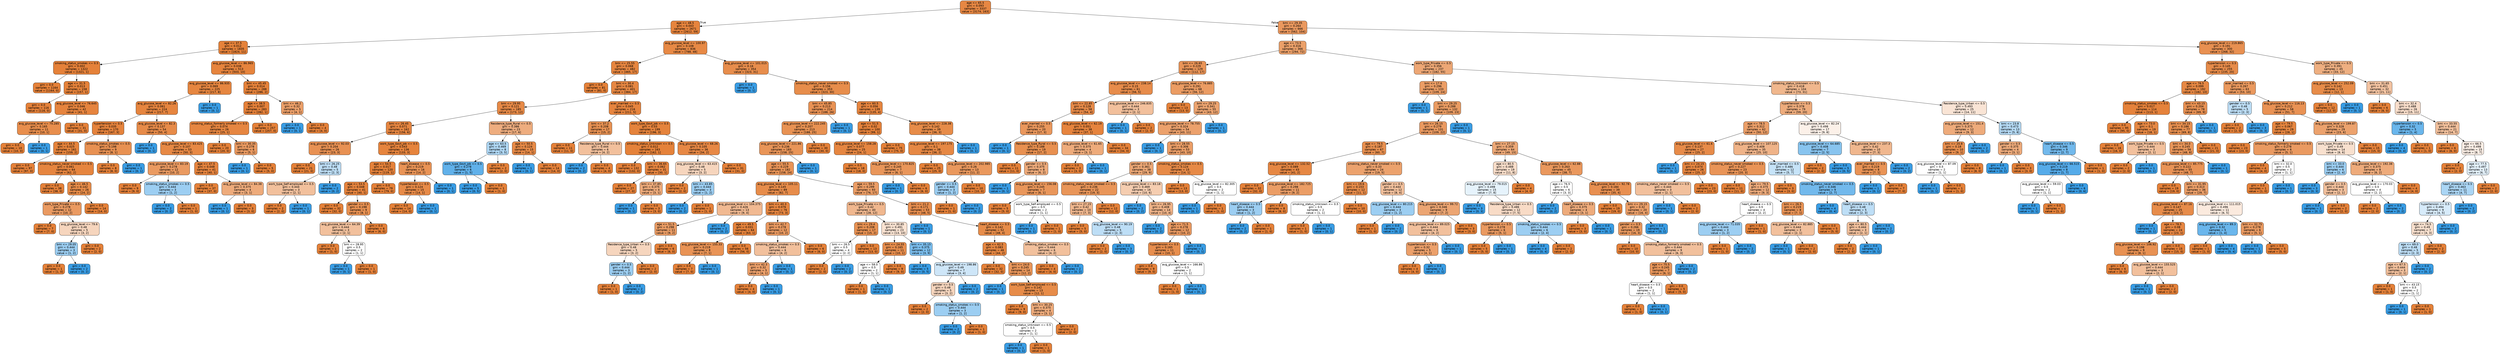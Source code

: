 digraph Tree {
node [shape=box, style="filled, rounded", color="black", fontname="helvetica"] ;
edge [fontname="helvetica"] ;
0 [label="age <= 65.5\ngini = 0.093\nsamples = 3337\nvalue = [3174, 163]", fillcolor="#e68743"] ;
1 [label="age <= 48.5\ngini = 0.043\nsamples = 2671\nvalue = [2612, 59]", fillcolor="#e6843d"] ;
0 -> 1 [labeldistance=2.5, labelangle=45, headlabel="True"] ;
2 [label="age <= 37.5\ngini = 0.012\nsamples = 1835\nvalue = [1824, 11]", fillcolor="#e5823a"] ;
1 -> 2 ;
3 [label="smoking_status_smokes <= 0.5\ngini = 0.002\nsamples = 1322\nvalue = [1321, 1]", fillcolor="#e58139"] ;
2 -> 3 ;
4 [label="gini = 0.0\nsamples = 1164\nvalue = [1164, 0]", fillcolor="#e58139"] ;
3 -> 4 ;
5 [label="age <= 31.5\ngini = 0.013\nsamples = 158\nvalue = [157, 1]", fillcolor="#e5823a"] ;
3 -> 5 ;
6 [label="gini = 0.0\nsamples = 116\nvalue = [116, 0]", fillcolor="#e58139"] ;
5 -> 6 ;
7 [label="avg_glucose_level <= 76.645\ngini = 0.046\nsamples = 42\nvalue = [41, 1]", fillcolor="#e6843e"] ;
5 -> 7 ;
8 [label="avg_glucose_level <= 75.285\ngini = 0.165\nsamples = 11\nvalue = [10, 1]", fillcolor="#e88e4d"] ;
7 -> 8 ;
9 [label="gini = 0.0\nsamples = 10\nvalue = [10, 0]", fillcolor="#e58139"] ;
8 -> 9 ;
10 [label="gini = 0.0\nsamples = 1\nvalue = [0, 1]", fillcolor="#399de5"] ;
8 -> 10 ;
11 [label="gini = 0.0\nsamples = 31\nvalue = [31, 0]", fillcolor="#e58139"] ;
7 -> 11 ;
12 [label="avg_glucose_level <= 86.965\ngini = 0.038\nsamples = 513\nvalue = [503, 10]", fillcolor="#e6843d"] ;
2 -> 12 ;
13 [label="avg_glucose_level <= 86.935\ngini = 0.069\nsamples = 225\nvalue = [217, 8]", fillcolor="#e68640"] ;
12 -> 13 ;
14 [label="avg_glucose_level <= 82.26\ngini = 0.061\nsamples = 224\nvalue = [217, 7]", fillcolor="#e6853f"] ;
13 -> 14 ;
15 [label="hypertension <= 0.5\ngini = 0.035\nsamples = 170\nvalue = [167, 3]", fillcolor="#e5833d"] ;
14 -> 15 ;
16 [label="age <= 44.5\ngini = 0.025\nsamples = 161\nvalue = [159, 2]", fillcolor="#e5833b"] ;
15 -> 16 ;
17 [label="gini = 0.0\nsamples = 97\nvalue = [97, 0]", fillcolor="#e58139"] ;
16 -> 17 ;
18 [label="smoking_status_never smoked <= 0.5\ngini = 0.061\nsamples = 64\nvalue = [62, 2]", fillcolor="#e6853f"] ;
16 -> 18 ;
19 [label="gini = 0.0\nsamples = 38\nvalue = [38, 0]", fillcolor="#e58139"] ;
18 -> 19 ;
20 [label="age <= 46.5\ngini = 0.142\nsamples = 26\nvalue = [24, 2]", fillcolor="#e78c49"] ;
18 -> 20 ;
21 [label="work_type_Private <= 0.5\ngini = 0.278\nsamples = 12\nvalue = [10, 2]", fillcolor="#ea9a61"] ;
20 -> 21 ;
22 [label="gini = 0.0\nsamples = 7\nvalue = [7, 0]", fillcolor="#e58139"] ;
21 -> 22 ;
23 [label="avg_glucose_level <= 79.6\ngini = 0.48\nsamples = 5\nvalue = [3, 2]", fillcolor="#f6d5bd"] ;
21 -> 23 ;
24 [label="bmi <= 29.05\ngini = 0.444\nsamples = 3\nvalue = [1, 2]", fillcolor="#9ccef2"] ;
23 -> 24 ;
25 [label="gini = 0.0\nsamples = 1\nvalue = [1, 0]", fillcolor="#e58139"] ;
24 -> 25 ;
26 [label="gini = 0.0\nsamples = 2\nvalue = [0, 2]", fillcolor="#399de5"] ;
24 -> 26 ;
27 [label="gini = 0.0\nsamples = 2\nvalue = [2, 0]", fillcolor="#e58139"] ;
23 -> 27 ;
28 [label="gini = 0.0\nsamples = 14\nvalue = [14, 0]", fillcolor="#e58139"] ;
20 -> 28 ;
29 [label="smoking_status_smokes <= 0.5\ngini = 0.198\nsamples = 9\nvalue = [8, 1]", fillcolor="#e89152"] ;
15 -> 29 ;
30 [label="gini = 0.0\nsamples = 8\nvalue = [8, 0]", fillcolor="#e58139"] ;
29 -> 30 ;
31 [label="gini = 0.0\nsamples = 1\nvalue = [0, 1]", fillcolor="#399de5"] ;
29 -> 31 ;
32 [label="avg_glucose_level <= 82.3\ngini = 0.137\nsamples = 54\nvalue = [50, 4]", fillcolor="#e78b49"] ;
14 -> 32 ;
33 [label="gini = 0.0\nsamples = 1\nvalue = [0, 1]", fillcolor="#399de5"] ;
32 -> 33 ;
34 [label="avg_glucose_level <= 83.425\ngini = 0.107\nsamples = 53\nvalue = [50, 3]", fillcolor="#e78945"] ;
32 -> 34 ;
35 [label="avg_glucose_level <= 83.19\ngini = 0.278\nsamples = 12\nvalue = [10, 2]", fillcolor="#ea9a61"] ;
34 -> 35 ;
36 [label="gini = 0.0\nsamples = 9\nvalue = [9, 0]", fillcolor="#e58139"] ;
35 -> 36 ;
37 [label="smoking_status_smokes <= 0.5\ngini = 0.444\nsamples = 3\nvalue = [1, 2]", fillcolor="#9ccef2"] ;
35 -> 37 ;
38 [label="gini = 0.0\nsamples = 2\nvalue = [0, 2]", fillcolor="#399de5"] ;
37 -> 38 ;
39 [label="gini = 0.0\nsamples = 1\nvalue = [1, 0]", fillcolor="#e58139"] ;
37 -> 39 ;
40 [label="age <= 47.5\ngini = 0.048\nsamples = 41\nvalue = [40, 1]", fillcolor="#e6843e"] ;
34 -> 40 ;
41 [label="gini = 0.0\nsamples = 37\nvalue = [37, 0]", fillcolor="#e58139"] ;
40 -> 41 ;
42 [label="avg_glucose_level <= 84.38\ngini = 0.375\nsamples = 4\nvalue = [3, 1]", fillcolor="#eeab7b"] ;
40 -> 42 ;
43 [label="gini = 0.0\nsamples = 1\nvalue = [0, 1]", fillcolor="#399de5"] ;
42 -> 43 ;
44 [label="gini = 0.0\nsamples = 3\nvalue = [3, 0]", fillcolor="#e58139"] ;
42 -> 44 ;
45 [label="gini = 0.0\nsamples = 1\nvalue = [0, 1]", fillcolor="#399de5"] ;
13 -> 45 ;
46 [label="bmi <= 45.45\ngini = 0.014\nsamples = 288\nvalue = [286, 2]", fillcolor="#e5823a"] ;
12 -> 46 ;
47 [label="age <= 38.5\ngini = 0.007\nsamples = 283\nvalue = [282, 1]", fillcolor="#e5813a"] ;
46 -> 47 ;
48 [label="smoking_status_formerly smoked <= 0.5\ngini = 0.074\nsamples = 26\nvalue = [25, 1]", fillcolor="#e68641"] ;
47 -> 48 ;
49 [label="gini = 0.0\nsamples = 20\nvalue = [20, 0]", fillcolor="#e58139"] ;
48 -> 49 ;
50 [label="bmi <= 30.35\ngini = 0.278\nsamples = 6\nvalue = [5, 1]", fillcolor="#ea9a61"] ;
48 -> 50 ;
51 [label="gini = 0.0\nsamples = 1\nvalue = [0, 1]", fillcolor="#399de5"] ;
50 -> 51 ;
52 [label="gini = 0.0\nsamples = 5\nvalue = [5, 0]", fillcolor="#e58139"] ;
50 -> 52 ;
53 [label="gini = 0.0\nsamples = 257\nvalue = [257, 0]", fillcolor="#e58139"] ;
47 -> 53 ;
54 [label="bmi <= 46.2\ngini = 0.32\nsamples = 5\nvalue = [4, 1]", fillcolor="#eca06a"] ;
46 -> 54 ;
55 [label="gini = 0.0\nsamples = 1\nvalue = [0, 1]", fillcolor="#399de5"] ;
54 -> 55 ;
56 [label="gini = 0.0\nsamples = 4\nvalue = [4, 0]", fillcolor="#e58139"] ;
54 -> 56 ;
57 [label="avg_glucose_level <= 100.97\ngini = 0.108\nsamples = 836\nvalue = [788, 48]", fillcolor="#e78945"] ;
1 -> 57 ;
58 [label="bmi <= 25.55\ngini = 0.068\nsamples = 482\nvalue = [465, 17]", fillcolor="#e68640"] ;
57 -> 58 ;
59 [label="gini = 0.0\nsamples = 81\nvalue = [81, 0]", fillcolor="#e58139"] ;
58 -> 59 ;
60 [label="bmi <= 30.4\ngini = 0.081\nsamples = 401\nvalue = [384, 17]", fillcolor="#e68742"] ;
58 -> 60 ;
61 [label="bmi <= 29.95\ngini = 0.121\nsamples = 185\nvalue = [173, 12]", fillcolor="#e78a47"] ;
60 -> 61 ;
62 [label="bmi <= 26.45\ngini = 0.071\nsamples = 162\nvalue = [156, 6]", fillcolor="#e68641"] ;
61 -> 62 ;
63 [label="avg_glucose_level <= 92.03\ngini = 0.204\nsamples = 26\nvalue = [23, 3]", fillcolor="#e89153"] ;
62 -> 63 ;
64 [label="gini = 0.0\nsamples = 21\nvalue = [21, 0]", fillcolor="#e58139"] ;
63 -> 64 ;
65 [label="bmi <= 26.25\ngini = 0.48\nsamples = 5\nvalue = [2, 3]", fillcolor="#bddef6"] ;
63 -> 65 ;
66 [label="work_type_Self-employed <= 0.5\ngini = 0.444\nsamples = 3\nvalue = [2, 1]", fillcolor="#f2c09c"] ;
65 -> 66 ;
67 [label="gini = 0.0\nsamples = 2\nvalue = [2, 0]", fillcolor="#e58139"] ;
66 -> 67 ;
68 [label="gini = 0.0\nsamples = 1\nvalue = [0, 1]", fillcolor="#399de5"] ;
66 -> 68 ;
69 [label="gini = 0.0\nsamples = 2\nvalue = [0, 2]", fillcolor="#399de5"] ;
65 -> 69 ;
70 [label="work_type_Govt_job <= 0.5\ngini = 0.043\nsamples = 136\nvalue = [133, 3]", fillcolor="#e6843d"] ;
62 -> 70 ;
71 [label="age <= 54.5\ngini = 0.017\nsamples = 120\nvalue = [119, 1]", fillcolor="#e5823b"] ;
70 -> 71 ;
72 [label="age <= 53.5\ngini = 0.048\nsamples = 41\nvalue = [40, 1]", fillcolor="#e6843e"] ;
71 -> 72 ;
73 [label="gini = 0.0\nsamples = 32\nvalue = [32, 0]", fillcolor="#e58139"] ;
72 -> 73 ;
74 [label="gender <= 0.5\ngini = 0.198\nsamples = 9\nvalue = [8, 1]", fillcolor="#e89152"] ;
72 -> 74 ;
75 [label="avg_glucose_level <= 64.39\ngini = 0.444\nsamples = 3\nvalue = [2, 1]", fillcolor="#f2c09c"] ;
74 -> 75 ;
76 [label="gini = 0.0\nsamples = 1\nvalue = [1, 0]", fillcolor="#e58139"] ;
75 -> 76 ;
77 [label="bmi <= 28.95\ngini = 0.5\nsamples = 2\nvalue = [1, 1]", fillcolor="#ffffff"] ;
75 -> 77 ;
78 [label="gini = 0.0\nsamples = 1\nvalue = [0, 1]", fillcolor="#399de5"] ;
77 -> 78 ;
79 [label="gini = 0.0\nsamples = 1\nvalue = [1, 0]", fillcolor="#e58139"] ;
77 -> 79 ;
80 [label="gini = 0.0\nsamples = 6\nvalue = [6, 0]", fillcolor="#e58139"] ;
74 -> 80 ;
81 [label="gini = 0.0\nsamples = 79\nvalue = [79, 0]", fillcolor="#e58139"] ;
71 -> 81 ;
82 [label="heart_disease <= 0.5\ngini = 0.219\nsamples = 16\nvalue = [14, 2]", fillcolor="#e99355"] ;
70 -> 82 ;
83 [label="hypertension <= 0.5\ngini = 0.124\nsamples = 15\nvalue = [14, 1]", fillcolor="#e78a47"] ;
82 -> 83 ;
84 [label="gini = 0.0\nsamples = 14\nvalue = [14, 0]", fillcolor="#e58139"] ;
83 -> 84 ;
85 [label="gini = 0.0\nsamples = 1\nvalue = [0, 1]", fillcolor="#399de5"] ;
83 -> 85 ;
86 [label="gini = 0.0\nsamples = 1\nvalue = [0, 1]", fillcolor="#399de5"] ;
82 -> 86 ;
87 [label="Residence_type_Rural <= 0.5\ngini = 0.386\nsamples = 23\nvalue = [17, 6]", fillcolor="#eead7f"] ;
61 -> 87 ;
88 [label="age <= 63.5\ngini = 0.469\nsamples = 8\nvalue = [3, 5]", fillcolor="#b0d8f5"] ;
87 -> 88 ;
89 [label="work_type_Govt_job <= 0.5\ngini = 0.278\nsamples = 6\nvalue = [1, 5]", fillcolor="#61b1ea"] ;
88 -> 89 ;
90 [label="gini = 0.0\nsamples = 5\nvalue = [0, 5]", fillcolor="#399de5"] ;
89 -> 90 ;
91 [label="gini = 0.0\nsamples = 1\nvalue = [1, 0]", fillcolor="#e58139"] ;
89 -> 91 ;
92 [label="gini = 0.0\nsamples = 2\nvalue = [2, 0]", fillcolor="#e58139"] ;
88 -> 92 ;
93 [label="age <= 50.5\ngini = 0.124\nsamples = 15\nvalue = [14, 1]", fillcolor="#e78a47"] ;
87 -> 93 ;
94 [label="gini = 0.0\nsamples = 1\nvalue = [0, 1]", fillcolor="#399de5"] ;
93 -> 94 ;
95 [label="gini = 0.0\nsamples = 14\nvalue = [14, 0]", fillcolor="#e58139"] ;
93 -> 95 ;
96 [label="ever_married <= 0.5\ngini = 0.045\nsamples = 216\nvalue = [211, 5]", fillcolor="#e6843e"] ;
60 -> 96 ;
97 [label="bmi <= 37.2\ngini = 0.208\nsamples = 17\nvalue = [15, 2]", fillcolor="#e89253"] ;
96 -> 97 ;
98 [label="gini = 0.0\nsamples = 11\nvalue = [11, 0]", fillcolor="#e58139"] ;
97 -> 98 ;
99 [label="Residence_type_Rural <= 0.5\ngini = 0.444\nsamples = 6\nvalue = [4, 2]", fillcolor="#f2c09c"] ;
97 -> 99 ;
100 [label="gini = 0.0\nsamples = 2\nvalue = [0, 2]", fillcolor="#399de5"] ;
99 -> 100 ;
101 [label="gini = 0.0\nsamples = 4\nvalue = [4, 0]", fillcolor="#e58139"] ;
99 -> 101 ;
102 [label="work_type_Govt_job <= 0.5\ngini = 0.03\nsamples = 199\nvalue = [196, 3]", fillcolor="#e5833c"] ;
96 -> 102 ;
103 [label="smoking_status_Unknown <= 0.5\ngini = 0.012\nsamples = 163\nvalue = [162, 1]", fillcolor="#e5823a"] ;
102 -> 103 ;
104 [label="gini = 0.0\nsamples = 132\nvalue = [132, 0]", fillcolor="#e58139"] ;
103 -> 104 ;
105 [label="bmi <= 36.65\ngini = 0.062\nsamples = 31\nvalue = [30, 1]", fillcolor="#e68540"] ;
103 -> 105 ;
106 [label="gini = 0.0\nsamples = 27\nvalue = [27, 0]", fillcolor="#e58139"] ;
105 -> 106 ;
107 [label="bmi <= 37.85\ngini = 0.375\nsamples = 4\nvalue = [3, 1]", fillcolor="#eeab7b"] ;
105 -> 107 ;
108 [label="gini = 0.0\nsamples = 1\nvalue = [0, 1]", fillcolor="#399de5"] ;
107 -> 108 ;
109 [label="gini = 0.0\nsamples = 3\nvalue = [3, 0]", fillcolor="#e58139"] ;
107 -> 109 ;
110 [label="avg_glucose_level <= 68.26\ngini = 0.105\nsamples = 36\nvalue = [34, 2]", fillcolor="#e78845"] ;
102 -> 110 ;
111 [label="avg_glucose_level <= 63.415\ngini = 0.48\nsamples = 5\nvalue = [3, 2]", fillcolor="#f6d5bd"] ;
110 -> 111 ;
112 [label="gini = 0.0\nsamples = 2\nvalue = [2, 0]", fillcolor="#e58139"] ;
111 -> 112 ;
113 [label="bmi <= 43.85\ngini = 0.444\nsamples = 3\nvalue = [1, 2]", fillcolor="#9ccef2"] ;
111 -> 113 ;
114 [label="gini = 0.0\nsamples = 2\nvalue = [0, 2]", fillcolor="#399de5"] ;
113 -> 114 ;
115 [label="gini = 0.0\nsamples = 1\nvalue = [1, 0]", fillcolor="#e58139"] ;
113 -> 115 ;
116 [label="gini = 0.0\nsamples = 31\nvalue = [31, 0]", fillcolor="#e58139"] ;
110 -> 116 ;
117 [label="avg_glucose_level <= 101.015\ngini = 0.16\nsamples = 354\nvalue = [323, 31]", fillcolor="#e78d4c"] ;
57 -> 117 ;
118 [label="gini = 0.0\nsamples = 1\nvalue = [0, 1]", fillcolor="#399de5"] ;
117 -> 118 ;
119 [label="smoking_status_never smoked <= 0.5\ngini = 0.156\nsamples = 353\nvalue = [323, 30]", fillcolor="#e78d4b"] ;
117 -> 119 ;
120 [label="bmi <= 45.85\ngini = 0.213\nsamples = 214\nvalue = [188, 26]", fillcolor="#e99254"] ;
119 -> 120 ;
121 [label="avg_glucose_level <= 222.245\ngini = 0.207\nsamples = 213\nvalue = [188, 25]", fillcolor="#e89253"] ;
120 -> 121 ;
122 [label="avg_glucose_level <= 221.86\ngini = 0.236\nsamples = 183\nvalue = [158, 25]", fillcolor="#e99558"] ;
121 -> 122 ;
123 [label="age <= 55.5\ngini = 0.229\nsamples = 182\nvalue = [158, 24]", fillcolor="#e99457"] ;
122 -> 123 ;
124 [label="avg_glucose_level <= 105.11\ngini = 0.145\nsamples = 89\nvalue = [82, 7]", fillcolor="#e78c4a"] ;
123 -> 124 ;
125 [label="avg_glucose_level <= 104.375\ngini = 0.426\nsamples = 13\nvalue = [9, 4]", fillcolor="#f1b991"] ;
124 -> 125 ;
126 [label="age <= 51.5\ngini = 0.298\nsamples = 11\nvalue = [9, 2]", fillcolor="#eb9d65"] ;
125 -> 126 ;
127 [label="Residence_type_Urban <= 0.5\ngini = 0.48\nsamples = 5\nvalue = [3, 2]", fillcolor="#f6d5bd"] ;
126 -> 127 ;
128 [label="gender <= 0.5\ngini = 0.444\nsamples = 3\nvalue = [1, 2]", fillcolor="#9ccef2"] ;
127 -> 128 ;
129 [label="gini = 0.0\nsamples = 1\nvalue = [1, 0]", fillcolor="#e58139"] ;
128 -> 129 ;
130 [label="gini = 0.0\nsamples = 2\nvalue = [0, 2]", fillcolor="#399de5"] ;
128 -> 130 ;
131 [label="gini = 0.0\nsamples = 2\nvalue = [2, 0]", fillcolor="#e58139"] ;
127 -> 131 ;
132 [label="gini = 0.0\nsamples = 6\nvalue = [6, 0]", fillcolor="#e58139"] ;
126 -> 132 ;
133 [label="gini = 0.0\nsamples = 2\nvalue = [0, 2]", fillcolor="#399de5"] ;
125 -> 133 ;
134 [label="bmi <= 40.3\ngini = 0.076\nsamples = 76\nvalue = [73, 3]", fillcolor="#e68641"] ;
124 -> 134 ;
135 [label="age <= 49.5\ngini = 0.031\nsamples = 64\nvalue = [63, 1]", fillcolor="#e5833c"] ;
134 -> 135 ;
136 [label="avg_glucose_level <= 155.33\ngini = 0.219\nsamples = 8\nvalue = [7, 1]", fillcolor="#e99355"] ;
135 -> 136 ;
137 [label="gini = 0.0\nsamples = 7\nvalue = [7, 0]", fillcolor="#e58139"] ;
136 -> 137 ;
138 [label="gini = 0.0\nsamples = 1\nvalue = [0, 1]", fillcolor="#399de5"] ;
136 -> 138 ;
139 [label="gini = 0.0\nsamples = 56\nvalue = [56, 0]", fillcolor="#e58139"] ;
135 -> 139 ;
140 [label="bmi <= 42.7\ngini = 0.278\nsamples = 12\nvalue = [10, 2]", fillcolor="#ea9a61"] ;
134 -> 140 ;
141 [label="smoking_status_smokes <= 0.5\ngini = 0.444\nsamples = 6\nvalue = [4, 2]", fillcolor="#f2c09c"] ;
140 -> 141 ;
142 [label="bmi <= 42.3\ngini = 0.32\nsamples = 5\nvalue = [4, 1]", fillcolor="#eca06a"] ;
141 -> 142 ;
143 [label="gini = 0.0\nsamples = 4\nvalue = [4, 0]", fillcolor="#e58139"] ;
142 -> 143 ;
144 [label="gini = 0.0\nsamples = 1\nvalue = [0, 1]", fillcolor="#399de5"] ;
142 -> 144 ;
145 [label="gini = 0.0\nsamples = 1\nvalue = [0, 1]", fillcolor="#399de5"] ;
141 -> 145 ;
146 [label="gini = 0.0\nsamples = 6\nvalue = [6, 0]", fillcolor="#e58139"] ;
140 -> 146 ;
147 [label="age <= 59.5\ngini = 0.299\nsamples = 93\nvalue = [76, 17]", fillcolor="#eb9d65"] ;
123 -> 147 ;
148 [label="work_type_Private <= 0.5\ngini = 0.42\nsamples = 40\nvalue = [28, 12]", fillcolor="#f0b78e"] ;
147 -> 148 ;
149 [label="bmi <= 29.4\ngini = 0.208\nsamples = 17\nvalue = [15, 2]", fillcolor="#e89253"] ;
148 -> 149 ;
150 [label="bmi <= 26.5\ngini = 0.5\nsamples = 4\nvalue = [2, 2]", fillcolor="#ffffff"] ;
149 -> 150 ;
151 [label="gini = 0.0\nsamples = 2\nvalue = [2, 0]", fillcolor="#e58139"] ;
150 -> 151 ;
152 [label="gini = 0.0\nsamples = 2\nvalue = [0, 2]", fillcolor="#399de5"] ;
150 -> 152 ;
153 [label="gini = 0.0\nsamples = 13\nvalue = [13, 0]", fillcolor="#e58139"] ;
149 -> 153 ;
154 [label="bmi <= 30.85\ngini = 0.491\nsamples = 23\nvalue = [13, 10]", fillcolor="#f9e2d1"] ;
148 -> 154 ;
155 [label="bmi <= 24.55\ngini = 0.165\nsamples = 11\nvalue = [10, 1]", fillcolor="#e88e4d"] ;
154 -> 155 ;
156 [label="age <= 58.0\ngini = 0.5\nsamples = 2\nvalue = [1, 1]", fillcolor="#ffffff"] ;
155 -> 156 ;
157 [label="gini = 0.0\nsamples = 1\nvalue = [1, 0]", fillcolor="#e58139"] ;
156 -> 157 ;
158 [label="gini = 0.0\nsamples = 1\nvalue = [0, 1]", fillcolor="#399de5"] ;
156 -> 158 ;
159 [label="gini = 0.0\nsamples = 9\nvalue = [9, 0]", fillcolor="#e58139"] ;
155 -> 159 ;
160 [label="bmi <= 35.15\ngini = 0.375\nsamples = 12\nvalue = [3, 9]", fillcolor="#7bbeee"] ;
154 -> 160 ;
161 [label="gini = 0.0\nsamples = 5\nvalue = [0, 5]", fillcolor="#399de5"] ;
160 -> 161 ;
162 [label="avg_glucose_level <= 198.86\ngini = 0.49\nsamples = 7\nvalue = [3, 4]", fillcolor="#cee6f8"] ;
160 -> 162 ;
163 [label="gender <= 0.5\ngini = 0.48\nsamples = 5\nvalue = [3, 2]", fillcolor="#f6d5bd"] ;
162 -> 163 ;
164 [label="gini = 0.0\nsamples = 2\nvalue = [2, 0]", fillcolor="#e58139"] ;
163 -> 164 ;
165 [label="smoking_status_smokes <= 0.5\ngini = 0.444\nsamples = 3\nvalue = [1, 2]", fillcolor="#9ccef2"] ;
163 -> 165 ;
166 [label="gini = 0.0\nsamples = 2\nvalue = [0, 2]", fillcolor="#399de5"] ;
165 -> 166 ;
167 [label="gini = 0.0\nsamples = 1\nvalue = [1, 0]", fillcolor="#e58139"] ;
165 -> 167 ;
168 [label="gini = 0.0\nsamples = 2\nvalue = [0, 2]", fillcolor="#399de5"] ;
162 -> 168 ;
169 [label="bmi <= 21.2\ngini = 0.171\nsamples = 53\nvalue = [48, 5]", fillcolor="#e88e4e"] ;
147 -> 169 ;
170 [label="gini = 0.0\nsamples = 1\nvalue = [0, 1]", fillcolor="#399de5"] ;
169 -> 170 ;
171 [label="heart_disease <= 0.5\ngini = 0.142\nsamples = 52\nvalue = [48, 4]", fillcolor="#e78c49"] ;
169 -> 171 ;
172 [label="age <= 62.5\ngini = 0.083\nsamples = 46\nvalue = [44, 2]", fillcolor="#e68742"] ;
171 -> 172 ;
173 [label="gini = 0.0\nsamples = 32\nvalue = [32, 0]", fillcolor="#e58139"] ;
172 -> 173 ;
174 [label="bmi <= 24.0\ngini = 0.245\nsamples = 14\nvalue = [12, 2]", fillcolor="#e9965a"] ;
172 -> 174 ;
175 [label="gini = 0.0\nsamples = 1\nvalue = [0, 1]", fillcolor="#399de5"] ;
174 -> 175 ;
176 [label="work_type_Self-employed <= 0.5\ngini = 0.142\nsamples = 13\nvalue = [12, 1]", fillcolor="#e78c49"] ;
174 -> 176 ;
177 [label="gini = 0.0\nsamples = 9\nvalue = [9, 0]", fillcolor="#e58139"] ;
176 -> 177 ;
178 [label="bmi <= 30.25\ngini = 0.375\nsamples = 4\nvalue = [3, 1]", fillcolor="#eeab7b"] ;
176 -> 178 ;
179 [label="smoking_status_Unknown <= 0.5\ngini = 0.5\nsamples = 2\nvalue = [1, 1]", fillcolor="#ffffff"] ;
178 -> 179 ;
180 [label="gini = 0.0\nsamples = 1\nvalue = [0, 1]", fillcolor="#399de5"] ;
179 -> 180 ;
181 [label="gini = 0.0\nsamples = 1\nvalue = [1, 0]", fillcolor="#e58139"] ;
179 -> 181 ;
182 [label="gini = 0.0\nsamples = 2\nvalue = [2, 0]", fillcolor="#e58139"] ;
178 -> 182 ;
183 [label="smoking_status_smokes <= 0.5\ngini = 0.444\nsamples = 6\nvalue = [4, 2]", fillcolor="#f2c09c"] ;
171 -> 183 ;
184 [label="gini = 0.0\nsamples = 4\nvalue = [4, 0]", fillcolor="#e58139"] ;
183 -> 184 ;
185 [label="gini = 0.0\nsamples = 2\nvalue = [0, 2]", fillcolor="#399de5"] ;
183 -> 185 ;
186 [label="gini = 0.0\nsamples = 1\nvalue = [0, 1]", fillcolor="#399de5"] ;
122 -> 186 ;
187 [label="gini = 0.0\nsamples = 30\nvalue = [30, 0]", fillcolor="#e58139"] ;
121 -> 187 ;
188 [label="gini = 0.0\nsamples = 1\nvalue = [0, 1]", fillcolor="#399de5"] ;
120 -> 188 ;
189 [label="age <= 60.5\ngini = 0.056\nsamples = 139\nvalue = [135, 4]", fillcolor="#e6853f"] ;
119 -> 189 ;
190 [label="age <= 51.5\ngini = 0.02\nsamples = 100\nvalue = [99, 1]", fillcolor="#e5823b"] ;
189 -> 190 ;
191 [label="avg_glucose_level <= 158.28\ngini = 0.077\nsamples = 25\nvalue = [24, 1]", fillcolor="#e68641"] ;
190 -> 191 ;
192 [label="gini = 0.0\nsamples = 18\nvalue = [18, 0]", fillcolor="#e58139"] ;
191 -> 192 ;
193 [label="avg_glucose_level <= 170.825\ngini = 0.245\nsamples = 7\nvalue = [6, 1]", fillcolor="#e9965a"] ;
191 -> 193 ;
194 [label="gini = 0.0\nsamples = 1\nvalue = [0, 1]", fillcolor="#399de5"] ;
193 -> 194 ;
195 [label="gini = 0.0\nsamples = 6\nvalue = [6, 0]", fillcolor="#e58139"] ;
193 -> 195 ;
196 [label="gini = 0.0\nsamples = 75\nvalue = [75, 0]", fillcolor="#e58139"] ;
190 -> 196 ;
197 [label="avg_glucose_level <= 228.38\ngini = 0.142\nsamples = 39\nvalue = [36, 3]", fillcolor="#e78c49"] ;
189 -> 197 ;
198 [label="avg_glucose_level <= 197.175\ngini = 0.1\nsamples = 38\nvalue = [36, 2]", fillcolor="#e68844"] ;
197 -> 198 ;
199 [label="gini = 0.0\nsamples = 25\nvalue = [25, 0]", fillcolor="#e58139"] ;
198 -> 199 ;
200 [label="avg_glucose_level <= 202.985\ngini = 0.26\nsamples = 13\nvalue = [11, 2]", fillcolor="#ea985d"] ;
198 -> 200 ;
201 [label="gender <= 0.5\ngini = 0.444\nsamples = 3\nvalue = [1, 2]", fillcolor="#9ccef2"] ;
200 -> 201 ;
202 [label="gini = 0.0\nsamples = 1\nvalue = [1, 0]", fillcolor="#e58139"] ;
201 -> 202 ;
203 [label="gini = 0.0\nsamples = 2\nvalue = [0, 2]", fillcolor="#399de5"] ;
201 -> 203 ;
204 [label="gini = 0.0\nsamples = 10\nvalue = [10, 0]", fillcolor="#e58139"] ;
200 -> 204 ;
205 [label="gini = 0.0\nsamples = 1\nvalue = [0, 1]", fillcolor="#399de5"] ;
197 -> 205 ;
206 [label="bmi <= 29.35\ngini = 0.264\nsamples = 666\nvalue = [562, 104]", fillcolor="#ea985e"] ;
0 -> 206 [labeldistance=2.5, labelangle=-45, headlabel="False"] ;
207 [label="age <= 73.5\ngini = 0.316\nsamples = 366\nvalue = [294, 72]", fillcolor="#eba069"] ;
206 -> 207 ;
208 [label="bmi <= 26.65\ngini = 0.229\nsamples = 129\nvalue = [112, 17]", fillcolor="#e99457"] ;
207 -> 208 ;
209 [label="avg_glucose_level <= 238.14\ngini = 0.15\nsamples = 61\nvalue = [56, 5]", fillcolor="#e78c4b"] ;
208 -> 209 ;
210 [label="bmi <= 22.85\ngini = 0.128\nsamples = 58\nvalue = [54, 4]", fillcolor="#e78a48"] ;
209 -> 210 ;
211 [label="ever_married <= 0.5\ngini = 0.255\nsamples = 20\nvalue = [17, 3]", fillcolor="#ea975c"] ;
210 -> 211 ;
212 [label="gini = 0.0\nsamples = 1\nvalue = [0, 1]", fillcolor="#399de5"] ;
211 -> 212 ;
213 [label="Residence_type_Rural <= 0.5\ngini = 0.188\nsamples = 19\nvalue = [17, 2]", fillcolor="#e89050"] ;
211 -> 213 ;
214 [label="gini = 0.0\nsamples = 11\nvalue = [11, 0]", fillcolor="#e58139"] ;
213 -> 214 ;
215 [label="gender <= 0.5\ngini = 0.375\nsamples = 8\nvalue = [6, 2]", fillcolor="#eeab7b"] ;
213 -> 215 ;
216 [label="gini = 0.0\nsamples = 1\nvalue = [0, 1]", fillcolor="#399de5"] ;
215 -> 216 ;
217 [label="avg_glucose_level <= 156.08\ngini = 0.245\nsamples = 7\nvalue = [6, 1]", fillcolor="#e9965a"] ;
215 -> 217 ;
218 [label="gini = 0.0\nsamples = 5\nvalue = [5, 0]", fillcolor="#e58139"] ;
217 -> 218 ;
219 [label="work_type_Self-employed <= 0.5\ngini = 0.5\nsamples = 2\nvalue = [1, 1]", fillcolor="#ffffff"] ;
217 -> 219 ;
220 [label="gini = 0.0\nsamples = 1\nvalue = [0, 1]", fillcolor="#399de5"] ;
219 -> 220 ;
221 [label="gini = 0.0\nsamples = 1\nvalue = [1, 0]", fillcolor="#e58139"] ;
219 -> 221 ;
222 [label="avg_glucose_level <= 62.19\ngini = 0.051\nsamples = 38\nvalue = [37, 1]", fillcolor="#e6843e"] ;
210 -> 222 ;
223 [label="avg_glucose_level <= 61.65\ngini = 0.375\nsamples = 4\nvalue = [3, 1]", fillcolor="#eeab7b"] ;
222 -> 223 ;
224 [label="gini = 0.0\nsamples = 3\nvalue = [3, 0]", fillcolor="#e58139"] ;
223 -> 224 ;
225 [label="gini = 0.0\nsamples = 1\nvalue = [0, 1]", fillcolor="#399de5"] ;
223 -> 225 ;
226 [label="gini = 0.0\nsamples = 34\nvalue = [34, 0]", fillcolor="#e58139"] ;
222 -> 226 ;
227 [label="avg_glucose_level <= 246.835\ngini = 0.444\nsamples = 3\nvalue = [2, 1]", fillcolor="#f2c09c"] ;
209 -> 227 ;
228 [label="gini = 0.0\nsamples = 1\nvalue = [0, 1]", fillcolor="#399de5"] ;
227 -> 228 ;
229 [label="gini = 0.0\nsamples = 2\nvalue = [2, 0]", fillcolor="#e58139"] ;
227 -> 229 ;
230 [label="avg_glucose_level <= 76.885\ngini = 0.291\nsamples = 68\nvalue = [56, 12]", fillcolor="#eb9c63"] ;
208 -> 230 ;
231 [label="gini = 0.0\nsamples = 13\nvalue = [13, 0]", fillcolor="#e58139"] ;
230 -> 231 ;
232 [label="bmi <= 29.25\ngini = 0.341\nsamples = 55\nvalue = [43, 12]", fillcolor="#eca470"] ;
230 -> 232 ;
233 [label="avg_glucose_level <= 78.755\ngini = 0.324\nsamples = 54\nvalue = [43, 11]", fillcolor="#eca16c"] ;
232 -> 233 ;
234 [label="gini = 0.0\nsamples = 1\nvalue = [0, 1]", fillcolor="#399de5"] ;
233 -> 234 ;
235 [label="bmi <= 28.55\ngini = 0.306\nsamples = 53\nvalue = [43, 10]", fillcolor="#eb9e67"] ;
233 -> 235 ;
236 [label="gender <= 0.5\ngini = 0.361\nsamples = 38\nvalue = [29, 9]", fillcolor="#eda876"] ;
235 -> 236 ;
237 [label="smoking_status_never smoked <= 0.5\ngini = 0.236\nsamples = 22\nvalue = [19, 3]", fillcolor="#e99558"] ;
236 -> 237 ;
238 [label="bmi <= 27.15\ngini = 0.42\nsamples = 10\nvalue = [7, 3]", fillcolor="#f0b78e"] ;
237 -> 238 ;
239 [label="gini = 0.0\nsamples = 5\nvalue = [5, 0]", fillcolor="#e58139"] ;
238 -> 239 ;
240 [label="avg_glucose_level <= 90.19\ngini = 0.48\nsamples = 5\nvalue = [2, 3]", fillcolor="#bddef6"] ;
238 -> 240 ;
241 [label="gini = 0.0\nsamples = 2\nvalue = [2, 0]", fillcolor="#e58139"] ;
240 -> 241 ;
242 [label="gini = 0.0\nsamples = 3\nvalue = [0, 3]", fillcolor="#399de5"] ;
240 -> 242 ;
243 [label="gini = 0.0\nsamples = 12\nvalue = [12, 0]", fillcolor="#e58139"] ;
237 -> 243 ;
244 [label="avg_glucose_level <= 83.18\ngini = 0.469\nsamples = 16\nvalue = [10, 6]", fillcolor="#f5cdb0"] ;
236 -> 244 ;
245 [label="gini = 0.0\nsamples = 2\nvalue = [0, 2]", fillcolor="#399de5"] ;
244 -> 245 ;
246 [label="bmi <= 26.95\ngini = 0.408\nsamples = 14\nvalue = [10, 4]", fillcolor="#efb388"] ;
244 -> 246 ;
247 [label="gini = 0.0\nsamples = 2\nvalue = [0, 2]", fillcolor="#399de5"] ;
246 -> 247 ;
248 [label="age <= 71.5\ngini = 0.278\nsamples = 12\nvalue = [10, 2]", fillcolor="#ea9a61"] ;
246 -> 248 ;
249 [label="hypertension <= 0.5\ngini = 0.165\nsamples = 11\nvalue = [10, 1]", fillcolor="#e88e4d"] ;
248 -> 249 ;
250 [label="gini = 0.0\nsamples = 9\nvalue = [9, 0]", fillcolor="#e58139"] ;
249 -> 250 ;
251 [label="avg_glucose_level <= 166.86\ngini = 0.5\nsamples = 2\nvalue = [1, 1]", fillcolor="#ffffff"] ;
249 -> 251 ;
252 [label="gini = 0.0\nsamples = 1\nvalue = [1, 0]", fillcolor="#e58139"] ;
251 -> 252 ;
253 [label="gini = 0.0\nsamples = 1\nvalue = [0, 1]", fillcolor="#399de5"] ;
251 -> 253 ;
254 [label="gini = 0.0\nsamples = 1\nvalue = [0, 1]", fillcolor="#399de5"] ;
248 -> 254 ;
255 [label="smoking_status_smokes <= 0.5\ngini = 0.124\nsamples = 15\nvalue = [14, 1]", fillcolor="#e78a47"] ;
235 -> 255 ;
256 [label="gini = 0.0\nsamples = 13\nvalue = [13, 0]", fillcolor="#e58139"] ;
255 -> 256 ;
257 [label="avg_glucose_level <= 82.305\ngini = 0.5\nsamples = 2\nvalue = [1, 1]", fillcolor="#ffffff"] ;
255 -> 257 ;
258 [label="gini = 0.0\nsamples = 1\nvalue = [0, 1]", fillcolor="#399de5"] ;
257 -> 258 ;
259 [label="gini = 0.0\nsamples = 1\nvalue = [1, 0]", fillcolor="#e58139"] ;
257 -> 259 ;
260 [label="gini = 0.0\nsamples = 1\nvalue = [0, 1]", fillcolor="#399de5"] ;
232 -> 260 ;
261 [label="work_type_Private <= 0.5\ngini = 0.356\nsamples = 237\nvalue = [182, 55]", fillcolor="#eda775"] ;
207 -> 261 ;
262 [label="bmi <= 17.6\ngini = 0.296\nsamples = 133\nvalue = [109, 24]", fillcolor="#eb9d65"] ;
261 -> 262 ;
263 [label="gini = 0.0\nsamples = 1\nvalue = [0, 1]", fillcolor="#399de5"] ;
262 -> 263 ;
264 [label="bmi <= 29.25\ngini = 0.288\nsamples = 132\nvalue = [109, 23]", fillcolor="#ea9c63"] ;
262 -> 264 ;
265 [label="bmi <= 26.15\ngini = 0.279\nsamples = 131\nvalue = [109, 22]", fillcolor="#ea9a61"] ;
264 -> 265 ;
266 [label="age <= 79.5\ngini = 0.187\nsamples = 67\nvalue = [60, 7]", fillcolor="#e89050"] ;
265 -> 266 ;
267 [label="avg_glucose_level <= 132.52\ngini = 0.089\nsamples = 43\nvalue = [41, 2]", fillcolor="#e68743"] ;
266 -> 267 ;
268 [label="gini = 0.0\nsamples = 32\nvalue = [32, 0]", fillcolor="#e58139"] ;
267 -> 268 ;
269 [label="avg_glucose_level <= 182.725\ngini = 0.298\nsamples = 11\nvalue = [9, 2]", fillcolor="#eb9d65"] ;
267 -> 269 ;
270 [label="heart_disease <= 0.5\ngini = 0.444\nsamples = 3\nvalue = [1, 2]", fillcolor="#9ccef2"] ;
269 -> 270 ;
271 [label="gini = 0.0\nsamples = 2\nvalue = [0, 2]", fillcolor="#399de5"] ;
270 -> 271 ;
272 [label="gini = 0.0\nsamples = 1\nvalue = [1, 0]", fillcolor="#e58139"] ;
270 -> 272 ;
273 [label="gini = 0.0\nsamples = 8\nvalue = [8, 0]", fillcolor="#e58139"] ;
269 -> 273 ;
274 [label="smoking_status_never smoked <= 0.5\ngini = 0.33\nsamples = 24\nvalue = [19, 5]", fillcolor="#eca26d"] ;
266 -> 274 ;
275 [label="bmi <= 19.6\ngini = 0.153\nsamples = 12\nvalue = [11, 1]", fillcolor="#e78c4b"] ;
274 -> 275 ;
276 [label="smoking_status_Unknown <= 0.5\ngini = 0.5\nsamples = 2\nvalue = [1, 1]", fillcolor="#ffffff"] ;
275 -> 276 ;
277 [label="gini = 0.0\nsamples = 1\nvalue = [1, 0]", fillcolor="#e58139"] ;
276 -> 277 ;
278 [label="gini = 0.0\nsamples = 1\nvalue = [0, 1]", fillcolor="#399de5"] ;
276 -> 278 ;
279 [label="gini = 0.0\nsamples = 10\nvalue = [10, 0]", fillcolor="#e58139"] ;
275 -> 279 ;
280 [label="gender <= 0.5\ngini = 0.444\nsamples = 12\nvalue = [8, 4]", fillcolor="#f2c09c"] ;
274 -> 280 ;
281 [label="avg_glucose_level <= 80.215\ngini = 0.444\nsamples = 3\nvalue = [1, 2]", fillcolor="#9ccef2"] ;
280 -> 281 ;
282 [label="gini = 0.0\nsamples = 1\nvalue = [1, 0]", fillcolor="#e58139"] ;
281 -> 282 ;
283 [label="gini = 0.0\nsamples = 2\nvalue = [0, 2]", fillcolor="#399de5"] ;
281 -> 283 ;
284 [label="avg_glucose_level <= 99.72\ngini = 0.346\nsamples = 9\nvalue = [7, 2]", fillcolor="#eca572"] ;
280 -> 284 ;
285 [label="avg_glucose_level <= 89.025\ngini = 0.444\nsamples = 6\nvalue = [4, 2]", fillcolor="#f2c09c"] ;
284 -> 285 ;
286 [label="hypertension <= 0.5\ngini = 0.32\nsamples = 5\nvalue = [4, 1]", fillcolor="#eca06a"] ;
285 -> 286 ;
287 [label="gini = 0.0\nsamples = 4\nvalue = [4, 0]", fillcolor="#e58139"] ;
286 -> 287 ;
288 [label="gini = 0.0\nsamples = 1\nvalue = [0, 1]", fillcolor="#399de5"] ;
286 -> 288 ;
289 [label="gini = 0.0\nsamples = 1\nvalue = [0, 1]", fillcolor="#399de5"] ;
285 -> 289 ;
290 [label="gini = 0.0\nsamples = 3\nvalue = [3, 0]", fillcolor="#e58139"] ;
284 -> 290 ;
291 [label="bmi <= 27.15\ngini = 0.359\nsamples = 64\nvalue = [49, 15]", fillcolor="#eda876"] ;
265 -> 291 ;
292 [label="age <= 80.5\ngini = 0.488\nsamples = 19\nvalue = [11, 8]", fillcolor="#f8ddc9"] ;
291 -> 292 ;
293 [label="avg_glucose_level <= 79.015\ngini = 0.498\nsamples = 15\nvalue = [7, 8]", fillcolor="#e6f3fc"] ;
292 -> 293 ;
294 [label="gini = 0.0\nsamples = 3\nvalue = [0, 3]", fillcolor="#399de5"] ;
293 -> 294 ;
295 [label="Residence_type_Urban <= 0.5\ngini = 0.486\nsamples = 12\nvalue = [7, 5]", fillcolor="#f8dbc6"] ;
293 -> 295 ;
296 [label="hypertension <= 0.5\ngini = 0.278\nsamples = 6\nvalue = [5, 1]", fillcolor="#ea9a61"] ;
295 -> 296 ;
297 [label="gini = 0.0\nsamples = 5\nvalue = [5, 0]", fillcolor="#e58139"] ;
296 -> 297 ;
298 [label="gini = 0.0\nsamples = 1\nvalue = [0, 1]", fillcolor="#399de5"] ;
296 -> 298 ;
299 [label="smoking_status_smokes <= 0.5\ngini = 0.444\nsamples = 6\nvalue = [2, 4]", fillcolor="#9ccef2"] ;
295 -> 299 ;
300 [label="gini = 0.0\nsamples = 4\nvalue = [0, 4]", fillcolor="#399de5"] ;
299 -> 300 ;
301 [label="gini = 0.0\nsamples = 2\nvalue = [2, 0]", fillcolor="#e58139"] ;
299 -> 301 ;
302 [label="gini = 0.0\nsamples = 4\nvalue = [4, 0]", fillcolor="#e58139"] ;
292 -> 302 ;
303 [label="avg_glucose_level <= 62.88\ngini = 0.263\nsamples = 45\nvalue = [38, 7]", fillcolor="#ea985d"] ;
291 -> 303 ;
304 [label="age <= 76.5\ngini = 0.5\nsamples = 6\nvalue = [3, 3]", fillcolor="#ffffff"] ;
303 -> 304 ;
305 [label="gini = 0.0\nsamples = 2\nvalue = [0, 2]", fillcolor="#399de5"] ;
304 -> 305 ;
306 [label="heart_disease <= 0.5\ngini = 0.375\nsamples = 4\nvalue = [3, 1]", fillcolor="#eeab7b"] ;
304 -> 306 ;
307 [label="gini = 0.0\nsamples = 3\nvalue = [3, 0]", fillcolor="#e58139"] ;
306 -> 307 ;
308 [label="gini = 0.0\nsamples = 1\nvalue = [0, 1]", fillcolor="#399de5"] ;
306 -> 308 ;
309 [label="avg_glucose_level <= 92.78\ngini = 0.184\nsamples = 39\nvalue = [35, 4]", fillcolor="#e88f50"] ;
303 -> 309 ;
310 [label="gini = 0.0\nsamples = 19\nvalue = [19, 0]", fillcolor="#e58139"] ;
309 -> 310 ;
311 [label="bmi <= 29.15\ngini = 0.32\nsamples = 20\nvalue = [16, 4]", fillcolor="#eca06a"] ;
309 -> 311 ;
312 [label="gender <= 0.5\ngini = 0.266\nsamples = 19\nvalue = [16, 3]", fillcolor="#ea995e"] ;
311 -> 312 ;
313 [label="gini = 0.0\nsamples = 10\nvalue = [10, 0]", fillcolor="#e58139"] ;
312 -> 313 ;
314 [label="smoking_status_formerly smoked <= 0.5\ngini = 0.444\nsamples = 9\nvalue = [6, 3]", fillcolor="#f2c09c"] ;
312 -> 314 ;
315 [label="age <= 75.5\ngini = 0.245\nsamples = 7\nvalue = [6, 1]", fillcolor="#e9965a"] ;
314 -> 315 ;
316 [label="heart_disease <= 0.5\ngini = 0.5\nsamples = 2\nvalue = [1, 1]", fillcolor="#ffffff"] ;
315 -> 316 ;
317 [label="gini = 0.0\nsamples = 1\nvalue = [1, 0]", fillcolor="#e58139"] ;
316 -> 317 ;
318 [label="gini = 0.0\nsamples = 1\nvalue = [0, 1]", fillcolor="#399de5"] ;
316 -> 318 ;
319 [label="gini = 0.0\nsamples = 5\nvalue = [5, 0]", fillcolor="#e58139"] ;
315 -> 319 ;
320 [label="gini = 0.0\nsamples = 2\nvalue = [0, 2]", fillcolor="#399de5"] ;
314 -> 320 ;
321 [label="gini = 0.0\nsamples = 1\nvalue = [0, 1]", fillcolor="#399de5"] ;
311 -> 321 ;
322 [label="gini = 0.0\nsamples = 1\nvalue = [0, 1]", fillcolor="#399de5"] ;
264 -> 322 ;
323 [label="smoking_status_Unknown <= 0.5\ngini = 0.418\nsamples = 104\nvalue = [73, 31]", fillcolor="#f0b78d"] ;
261 -> 323 ;
324 [label="hypertension <= 0.5\ngini = 0.378\nsamples = 79\nvalue = [59, 20]", fillcolor="#eeac7c"] ;
323 -> 324 ;
325 [label="age <= 78.5\ngini = 0.312\nsamples = 62\nvalue = [50, 12]", fillcolor="#eb9f69"] ;
324 -> 325 ;
326 [label="avg_glucose_level <= 61.6\ngini = 0.137\nsamples = 27\nvalue = [25, 2]", fillcolor="#e78b49"] ;
325 -> 326 ;
327 [label="gini = 0.0\nsamples = 1\nvalue = [0, 1]", fillcolor="#399de5"] ;
326 -> 327 ;
328 [label="bmi <= 24.15\ngini = 0.074\nsamples = 26\nvalue = [25, 1]", fillcolor="#e68641"] ;
326 -> 328 ;
329 [label="smoking_status_never smoked <= 0.5\ngini = 0.444\nsamples = 3\nvalue = [2, 1]", fillcolor="#f2c09c"] ;
328 -> 329 ;
330 [label="gini = 0.0\nsamples = 1\nvalue = [0, 1]", fillcolor="#399de5"] ;
329 -> 330 ;
331 [label="gini = 0.0\nsamples = 2\nvalue = [2, 0]", fillcolor="#e58139"] ;
329 -> 331 ;
332 [label="gini = 0.0\nsamples = 23\nvalue = [23, 0]", fillcolor="#e58139"] ;
328 -> 332 ;
333 [label="avg_glucose_level <= 107.125\ngini = 0.408\nsamples = 35\nvalue = [25, 10]", fillcolor="#efb388"] ;
325 -> 333 ;
334 [label="smoking_status_never smoked <= 0.5\ngini = 0.227\nsamples = 23\nvalue = [20, 3]", fillcolor="#e99457"] ;
333 -> 334 ;
335 [label="gini = 0.0\nsamples = 11\nvalue = [11, 0]", fillcolor="#e58139"] ;
334 -> 335 ;
336 [label="age <= 79.5\ngini = 0.375\nsamples = 12\nvalue = [9, 3]", fillcolor="#eeab7b"] ;
334 -> 336 ;
337 [label="heart_disease <= 0.5\ngini = 0.5\nsamples = 4\nvalue = [2, 2]", fillcolor="#ffffff"] ;
336 -> 337 ;
338 [label="avg_glucose_level <= 71.035\ngini = 0.444\nsamples = 3\nvalue = [1, 2]", fillcolor="#9ccef2"] ;
337 -> 338 ;
339 [label="gini = 0.0\nsamples = 1\nvalue = [1, 0]", fillcolor="#e58139"] ;
338 -> 339 ;
340 [label="gini = 0.0\nsamples = 2\nvalue = [0, 2]", fillcolor="#399de5"] ;
338 -> 340 ;
341 [label="gini = 0.0\nsamples = 1\nvalue = [1, 0]", fillcolor="#e58139"] ;
337 -> 341 ;
342 [label="bmi <= 26.5\ngini = 0.219\nsamples = 8\nvalue = [7, 1]", fillcolor="#e99355"] ;
336 -> 342 ;
343 [label="avg_glucose_level <= 82.885\ngini = 0.444\nsamples = 3\nvalue = [2, 1]", fillcolor="#f2c09c"] ;
342 -> 343 ;
344 [label="gini = 0.0\nsamples = 1\nvalue = [0, 1]", fillcolor="#399de5"] ;
343 -> 344 ;
345 [label="gini = 0.0\nsamples = 2\nvalue = [2, 0]", fillcolor="#e58139"] ;
343 -> 345 ;
346 [label="gini = 0.0\nsamples = 5\nvalue = [5, 0]", fillcolor="#e58139"] ;
342 -> 346 ;
347 [label="ever_married <= 0.5\ngini = 0.486\nsamples = 12\nvalue = [5, 7]", fillcolor="#c6e3f8"] ;
333 -> 347 ;
348 [label="gini = 0.0\nsamples = 3\nvalue = [3, 0]", fillcolor="#e58139"] ;
347 -> 348 ;
349 [label="smoking_status_never smoked <= 0.5\ngini = 0.346\nsamples = 9\nvalue = [2, 7]", fillcolor="#72b9ec"] ;
347 -> 349 ;
350 [label="gini = 0.0\nsamples = 4\nvalue = [0, 4]", fillcolor="#399de5"] ;
349 -> 350 ;
351 [label="heart_disease <= 0.5\ngini = 0.48\nsamples = 5\nvalue = [2, 3]", fillcolor="#bddef6"] ;
349 -> 351 ;
352 [label="age <= 80.5\ngini = 0.444\nsamples = 3\nvalue = [2, 1]", fillcolor="#f2c09c"] ;
351 -> 352 ;
353 [label="gini = 0.0\nsamples = 2\nvalue = [2, 0]", fillcolor="#e58139"] ;
352 -> 353 ;
354 [label="gini = 0.0\nsamples = 1\nvalue = [0, 1]", fillcolor="#399de5"] ;
352 -> 354 ;
355 [label="gini = 0.0\nsamples = 2\nvalue = [0, 2]", fillcolor="#399de5"] ;
351 -> 355 ;
356 [label="avg_glucose_level <= 82.24\ngini = 0.498\nsamples = 17\nvalue = [9, 8]", fillcolor="#fcf1e9"] ;
324 -> 356 ;
357 [label="avg_glucose_level <= 64.685\ngini = 0.408\nsamples = 7\nvalue = [2, 5]", fillcolor="#88c4ef"] ;
356 -> 357 ;
358 [label="gini = 0.0\nsamples = 2\nvalue = [2, 0]", fillcolor="#e58139"] ;
357 -> 358 ;
359 [label="gini = 0.0\nsamples = 5\nvalue = [0, 5]", fillcolor="#399de5"] ;
357 -> 359 ;
360 [label="avg_glucose_level <= 237.3\ngini = 0.42\nsamples = 10\nvalue = [7, 3]", fillcolor="#f0b78e"] ;
356 -> 360 ;
361 [label="ever_married <= 0.5\ngini = 0.219\nsamples = 8\nvalue = [7, 1]", fillcolor="#e99355"] ;
360 -> 361 ;
362 [label="gini = 0.0\nsamples = 1\nvalue = [0, 1]", fillcolor="#399de5"] ;
361 -> 362 ;
363 [label="gini = 0.0\nsamples = 7\nvalue = [7, 0]", fillcolor="#e58139"] ;
361 -> 363 ;
364 [label="gini = 0.0\nsamples = 2\nvalue = [0, 2]", fillcolor="#399de5"] ;
360 -> 364 ;
365 [label="Residence_type_Urban <= 0.5\ngini = 0.493\nsamples = 25\nvalue = [14, 11]", fillcolor="#f9e4d5"] ;
323 -> 365 ;
366 [label="avg_glucose_level <= 151.4\ngini = 0.375\nsamples = 12\nvalue = [9, 3]", fillcolor="#eeab7b"] ;
365 -> 366 ;
367 [label="bmi <= 20.8\ngini = 0.18\nsamples = 10\nvalue = [9, 1]", fillcolor="#e88f4f"] ;
366 -> 367 ;
368 [label="avg_glucose_level <= 87.09\ngini = 0.5\nsamples = 2\nvalue = [1, 1]", fillcolor="#ffffff"] ;
367 -> 368 ;
369 [label="gini = 0.0\nsamples = 1\nvalue = [0, 1]", fillcolor="#399de5"] ;
368 -> 369 ;
370 [label="gini = 0.0\nsamples = 1\nvalue = [1, 0]", fillcolor="#e58139"] ;
368 -> 370 ;
371 [label="gini = 0.0\nsamples = 8\nvalue = [8, 0]", fillcolor="#e58139"] ;
367 -> 371 ;
372 [label="gini = 0.0\nsamples = 2\nvalue = [0, 2]", fillcolor="#399de5"] ;
366 -> 372 ;
373 [label="bmi <= 23.8\ngini = 0.473\nsamples = 13\nvalue = [5, 8]", fillcolor="#b5daf5"] ;
365 -> 373 ;
374 [label="gender <= 0.5\ngini = 0.375\nsamples = 4\nvalue = [3, 1]", fillcolor="#eeab7b"] ;
373 -> 374 ;
375 [label="gini = 0.0\nsamples = 1\nvalue = [0, 1]", fillcolor="#399de5"] ;
374 -> 375 ;
376 [label="gini = 0.0\nsamples = 3\nvalue = [3, 0]", fillcolor="#e58139"] ;
374 -> 376 ;
377 [label="heart_disease <= 0.5\ngini = 0.346\nsamples = 9\nvalue = [2, 7]", fillcolor="#72b9ec"] ;
373 -> 377 ;
378 [label="avg_glucose_level <= 66.515\ngini = 0.219\nsamples = 8\nvalue = [1, 7]", fillcolor="#55abe9"] ;
377 -> 378 ;
379 [label="avg_glucose_level <= 59.03\ngini = 0.5\nsamples = 2\nvalue = [1, 1]", fillcolor="#ffffff"] ;
378 -> 379 ;
380 [label="gini = 0.0\nsamples = 1\nvalue = [0, 1]", fillcolor="#399de5"] ;
379 -> 380 ;
381 [label="gini = 0.0\nsamples = 1\nvalue = [1, 0]", fillcolor="#e58139"] ;
379 -> 381 ;
382 [label="gini = 0.0\nsamples = 6\nvalue = [0, 6]", fillcolor="#399de5"] ;
378 -> 382 ;
383 [label="gini = 0.0\nsamples = 1\nvalue = [1, 0]", fillcolor="#e58139"] ;
377 -> 383 ;
384 [label="avg_glucose_level <= 219.865\ngini = 0.191\nsamples = 300\nvalue = [268, 32]", fillcolor="#e89051"] ;
206 -> 384 ;
385 [label="hypertension <= 0.5\ngini = 0.145\nsamples = 255\nvalue = [235, 20]", fillcolor="#e78c4a"] ;
384 -> 385 ;
386 [label="age <= 76.5\ngini = 0.099\nsamples = 192\nvalue = [182, 10]", fillcolor="#e68844"] ;
385 -> 386 ;
387 [label="smoking_status_smokes <= 0.5\ngini = 0.017\nsamples = 114\nvalue = [113, 1]", fillcolor="#e5823b"] ;
386 -> 387 ;
388 [label="gini = 0.0\nsamples = 95\nvalue = [95, 0]", fillcolor="#e58139"] ;
387 -> 388 ;
389 [label="age <= 73.0\ngini = 0.1\nsamples = 19\nvalue = [18, 1]", fillcolor="#e68844"] ;
387 -> 389 ;
390 [label="gini = 0.0\nsamples = 16\nvalue = [16, 0]", fillcolor="#e58139"] ;
389 -> 390 ;
391 [label="work_type_Private <= 0.5\ngini = 0.444\nsamples = 3\nvalue = [2, 1]", fillcolor="#f2c09c"] ;
389 -> 391 ;
392 [label="gini = 0.0\nsamples = 2\nvalue = [2, 0]", fillcolor="#e58139"] ;
391 -> 392 ;
393 [label="gini = 0.0\nsamples = 1\nvalue = [0, 1]", fillcolor="#399de5"] ;
391 -> 393 ;
394 [label="bmi <= 43.15\ngini = 0.204\nsamples = 78\nvalue = [69, 9]", fillcolor="#e89153"] ;
386 -> 394 ;
395 [label="bmi <= 34.15\ngini = 0.186\nsamples = 77\nvalue = [69, 8]", fillcolor="#e89050"] ;
394 -> 395 ;
396 [label="bmi <= 34.0\ngini = 0.245\nsamples = 56\nvalue = [48, 8]", fillcolor="#e9965a"] ;
395 -> 396 ;
397 [label="avg_glucose_level <= 85.775\ngini = 0.222\nsamples = 55\nvalue = [48, 7]", fillcolor="#e99356"] ;
396 -> 397 ;
398 [label="gini = 0.0\nsamples = 19\nvalue = [19, 0]", fillcolor="#e58139"] ;
397 -> 398 ;
399 [label="bmi <= 31.95\ngini = 0.313\nsamples = 36\nvalue = [29, 7]", fillcolor="#eb9f69"] ;
397 -> 399 ;
400 [label="avg_glucose_level <= 87.16\ngini = 0.147\nsamples = 25\nvalue = [23, 2]", fillcolor="#e78c4a"] ;
399 -> 400 ;
401 [label="gini = 0.0\nsamples = 1\nvalue = [0, 1]", fillcolor="#399de5"] ;
400 -> 401 ;
402 [label="age <= 78.5\ngini = 0.08\nsamples = 24\nvalue = [23, 1]", fillcolor="#e68642"] ;
400 -> 402 ;
403 [label="avg_glucose_level <= 106.92\ngini = 0.198\nsamples = 9\nvalue = [8, 1]", fillcolor="#e89152"] ;
402 -> 403 ;
404 [label="gini = 0.0\nsamples = 6\nvalue = [6, 0]", fillcolor="#e58139"] ;
403 -> 404 ;
405 [label="avg_glucose_level <= 155.525\ngini = 0.444\nsamples = 3\nvalue = [2, 1]", fillcolor="#f2c09c"] ;
403 -> 405 ;
406 [label="gini = 0.0\nsamples = 1\nvalue = [0, 1]", fillcolor="#399de5"] ;
405 -> 406 ;
407 [label="gini = 0.0\nsamples = 2\nvalue = [2, 0]", fillcolor="#e58139"] ;
405 -> 407 ;
408 [label="gini = 0.0\nsamples = 15\nvalue = [15, 0]", fillcolor="#e58139"] ;
402 -> 408 ;
409 [label="avg_glucose_level <= 111.015\ngini = 0.496\nsamples = 11\nvalue = [6, 5]", fillcolor="#fbeade"] ;
399 -> 409 ;
410 [label="avg_glucose_level <= 89.3\ngini = 0.32\nsamples = 5\nvalue = [1, 4]", fillcolor="#6ab6ec"] ;
409 -> 410 ;
411 [label="gini = 0.0\nsamples = 1\nvalue = [1, 0]", fillcolor="#e58139"] ;
410 -> 411 ;
412 [label="gini = 0.0\nsamples = 4\nvalue = [0, 4]", fillcolor="#399de5"] ;
410 -> 412 ;
413 [label="bmi <= 32.75\ngini = 0.278\nsamples = 6\nvalue = [5, 1]", fillcolor="#ea9a61"] ;
409 -> 413 ;
414 [label="gini = 0.0\nsamples = 1\nvalue = [0, 1]", fillcolor="#399de5"] ;
413 -> 414 ;
415 [label="gini = 0.0\nsamples = 5\nvalue = [5, 0]", fillcolor="#e58139"] ;
413 -> 415 ;
416 [label="gini = 0.0\nsamples = 1\nvalue = [0, 1]", fillcolor="#399de5"] ;
396 -> 416 ;
417 [label="gini = 0.0\nsamples = 21\nvalue = [21, 0]", fillcolor="#e58139"] ;
395 -> 417 ;
418 [label="gini = 0.0\nsamples = 1\nvalue = [0, 1]", fillcolor="#399de5"] ;
394 -> 418 ;
419 [label="ever_married <= 0.5\ngini = 0.267\nsamples = 63\nvalue = [53, 10]", fillcolor="#ea995e"] ;
385 -> 419 ;
420 [label="gender <= 0.5\ngini = 0.48\nsamples = 5\nvalue = [2, 3]", fillcolor="#bddef6"] ;
419 -> 420 ;
421 [label="gini = 0.0\nsamples = 2\nvalue = [2, 0]", fillcolor="#e58139"] ;
420 -> 421 ;
422 [label="gini = 0.0\nsamples = 3\nvalue = [0, 3]", fillcolor="#399de5"] ;
420 -> 422 ;
423 [label="avg_glucose_level <= 116.13\ngini = 0.212\nsamples = 58\nvalue = [51, 7]", fillcolor="#e99254"] ;
419 -> 423 ;
424 [label="age <= 79.5\ngini = 0.067\nsamples = 29\nvalue = [28, 1]", fillcolor="#e68640"] ;
423 -> 424 ;
425 [label="gini = 0.0\nsamples = 23\nvalue = [23, 0]", fillcolor="#e58139"] ;
424 -> 425 ;
426 [label="smoking_status_formerly smoked <= 0.5\ngini = 0.278\nsamples = 6\nvalue = [5, 1]", fillcolor="#ea9a61"] ;
424 -> 426 ;
427 [label="gini = 0.0\nsamples = 4\nvalue = [4, 0]", fillcolor="#e58139"] ;
426 -> 427 ;
428 [label="bmi <= 32.0\ngini = 0.5\nsamples = 2\nvalue = [1, 1]", fillcolor="#ffffff"] ;
426 -> 428 ;
429 [label="gini = 0.0\nsamples = 1\nvalue = [1, 0]", fillcolor="#e58139"] ;
428 -> 429 ;
430 [label="gini = 0.0\nsamples = 1\nvalue = [0, 1]", fillcolor="#399de5"] ;
428 -> 430 ;
431 [label="avg_glucose_level <= 199.87\ngini = 0.328\nsamples = 29\nvalue = [23, 6]", fillcolor="#eca26d"] ;
423 -> 431 ;
432 [label="work_type_Private <= 0.5\ngini = 0.49\nsamples = 14\nvalue = [8, 6]", fillcolor="#f8e0ce"] ;
431 -> 432 ;
433 [label="bmi <= 33.0\ngini = 0.444\nsamples = 6\nvalue = [2, 4]", fillcolor="#9ccef2"] ;
432 -> 433 ;
434 [label="gini = 0.0\nsamples = 3\nvalue = [0, 3]", fillcolor="#399de5"] ;
433 -> 434 ;
435 [label="gender <= 0.5\ngini = 0.444\nsamples = 3\nvalue = [2, 1]", fillcolor="#f2c09c"] ;
433 -> 435 ;
436 [label="gini = 0.0\nsamples = 1\nvalue = [0, 1]", fillcolor="#399de5"] ;
435 -> 436 ;
437 [label="gini = 0.0\nsamples = 2\nvalue = [2, 0]", fillcolor="#e58139"] ;
435 -> 437 ;
438 [label="avg_glucose_level <= 192.38\ngini = 0.375\nsamples = 8\nvalue = [6, 2]", fillcolor="#eeab7b"] ;
432 -> 438 ;
439 [label="avg_glucose_level <= 170.03\ngini = 0.5\nsamples = 4\nvalue = [2, 2]", fillcolor="#ffffff"] ;
438 -> 439 ;
440 [label="gini = 0.0\nsamples = 2\nvalue = [2, 0]", fillcolor="#e58139"] ;
439 -> 440 ;
441 [label="gini = 0.0\nsamples = 2\nvalue = [0, 2]", fillcolor="#399de5"] ;
439 -> 441 ;
442 [label="gini = 0.0\nsamples = 4\nvalue = [4, 0]", fillcolor="#e58139"] ;
438 -> 442 ;
443 [label="gini = 0.0\nsamples = 15\nvalue = [15, 0]", fillcolor="#e58139"] ;
431 -> 443 ;
444 [label="work_type_Private <= 0.5\ngini = 0.391\nsamples = 45\nvalue = [33, 12]", fillcolor="#eeaf81"] ;
384 -> 444 ;
445 [label="avg_glucose_level <= 252.09\ngini = 0.142\nsamples = 13\nvalue = [12, 1]", fillcolor="#e78c49"] ;
444 -> 445 ;
446 [label="gini = 0.0\nsamples = 12\nvalue = [12, 0]", fillcolor="#e58139"] ;
445 -> 446 ;
447 [label="gini = 0.0\nsamples = 1\nvalue = [0, 1]", fillcolor="#399de5"] ;
445 -> 447 ;
448 [label="bmi <= 31.65\ngini = 0.451\nsamples = 32\nvalue = [21, 11]", fillcolor="#f3c3a1"] ;
444 -> 448 ;
449 [label="gini = 0.0\nsamples = 6\nvalue = [6, 0]", fillcolor="#e58139"] ;
448 -> 449 ;
450 [label="bmi <= 32.4\ngini = 0.488\nsamples = 26\nvalue = [15, 11]", fillcolor="#f8ddca"] ;
448 -> 450 ;
451 [label="hypertension <= 0.5\ngini = 0.32\nsamples = 5\nvalue = [1, 4]", fillcolor="#6ab6ec"] ;
450 -> 451 ;
452 [label="gini = 0.0\nsamples = 4\nvalue = [0, 4]", fillcolor="#399de5"] ;
451 -> 452 ;
453 [label="gini = 0.0\nsamples = 1\nvalue = [1, 0]", fillcolor="#e58139"] ;
451 -> 453 ;
454 [label="bmi <= 33.55\ngini = 0.444\nsamples = 21\nvalue = [14, 7]", fillcolor="#f2c09c"] ;
450 -> 454 ;
455 [label="gini = 0.0\nsamples = 6\nvalue = [6, 0]", fillcolor="#e58139"] ;
454 -> 455 ;
456 [label="age <= 66.5\ngini = 0.498\nsamples = 15\nvalue = [8, 7]", fillcolor="#fcefe6"] ;
454 -> 456 ;
457 [label="gini = 0.0\nsamples = 2\nvalue = [2, 0]", fillcolor="#e58139"] ;
456 -> 457 ;
458 [label="age <= 77.5\ngini = 0.497\nsamples = 13\nvalue = [6, 7]", fillcolor="#e3f1fb"] ;
456 -> 458 ;
459 [label="heart_disease <= 0.5\ngini = 0.463\nsamples = 11\nvalue = [4, 7]", fillcolor="#aad5f4"] ;
458 -> 459 ;
460 [label="hypertension <= 0.5\ngini = 0.494\nsamples = 9\nvalue = [4, 5]", fillcolor="#d7ebfa"] ;
459 -> 460 ;
461 [label="age <= 74.5\ngini = 0.49\nsamples = 7\nvalue = [4, 3]", fillcolor="#f8e0ce"] ;
460 -> 461 ;
462 [label="age <= 69.0\ngini = 0.48\nsamples = 5\nvalue = [2, 3]", fillcolor="#bddef6"] ;
461 -> 462 ;
463 [label="age <= 67.5\ngini = 0.444\nsamples = 3\nvalue = [2, 1]", fillcolor="#f2c09c"] ;
462 -> 463 ;
464 [label="gini = 0.0\nsamples = 1\nvalue = [1, 0]", fillcolor="#e58139"] ;
463 -> 464 ;
465 [label="bmi <= 43.15\ngini = 0.5\nsamples = 2\nvalue = [1, 1]", fillcolor="#ffffff"] ;
463 -> 465 ;
466 [label="gini = 0.0\nsamples = 1\nvalue = [0, 1]", fillcolor="#399de5"] ;
465 -> 466 ;
467 [label="gini = 0.0\nsamples = 1\nvalue = [1, 0]", fillcolor="#e58139"] ;
465 -> 467 ;
468 [label="gini = 0.0\nsamples = 2\nvalue = [0, 2]", fillcolor="#399de5"] ;
462 -> 468 ;
469 [label="gini = 0.0\nsamples = 2\nvalue = [2, 0]", fillcolor="#e58139"] ;
461 -> 469 ;
470 [label="gini = 0.0\nsamples = 2\nvalue = [0, 2]", fillcolor="#399de5"] ;
460 -> 470 ;
471 [label="gini = 0.0\nsamples = 2\nvalue = [0, 2]", fillcolor="#399de5"] ;
459 -> 471 ;
472 [label="gini = 0.0\nsamples = 2\nvalue = [2, 0]", fillcolor="#e58139"] ;
458 -> 472 ;
}